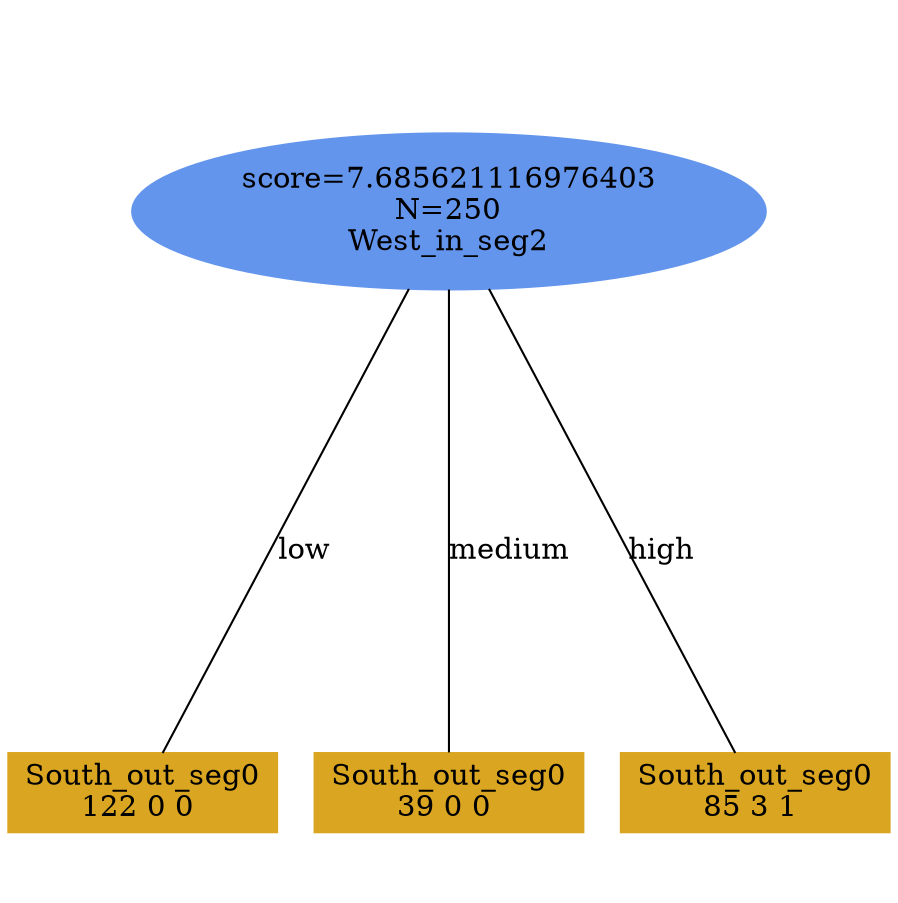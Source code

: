 digraph "DD" {
size = "7.5,10"
ratio=1.0;
center = true;
edge [dir = none];
{ rank = same; node [shape=ellipse, style=filled, color=cornflowerblue];"5903" [label="score=7.685621116976403\nN=250\nWest_in_seg2"];}
{ rank = same; node [shape=box, style=filled, color=goldenrod];"5904" [label="South_out_seg0\n122 0 0 "];}
{ rank = same; node [shape=box, style=filled, color=goldenrod];"5905" [label="South_out_seg0\n39 0 0 "];}
{ rank = same; node [shape=box, style=filled, color=goldenrod];"5906" [label="South_out_seg0\n85 3 1 "];}
"5903" -> "5904" [label = "low"];
"5903" -> "5905" [label = "medium"];
"5903" -> "5906" [label = "high"];

}